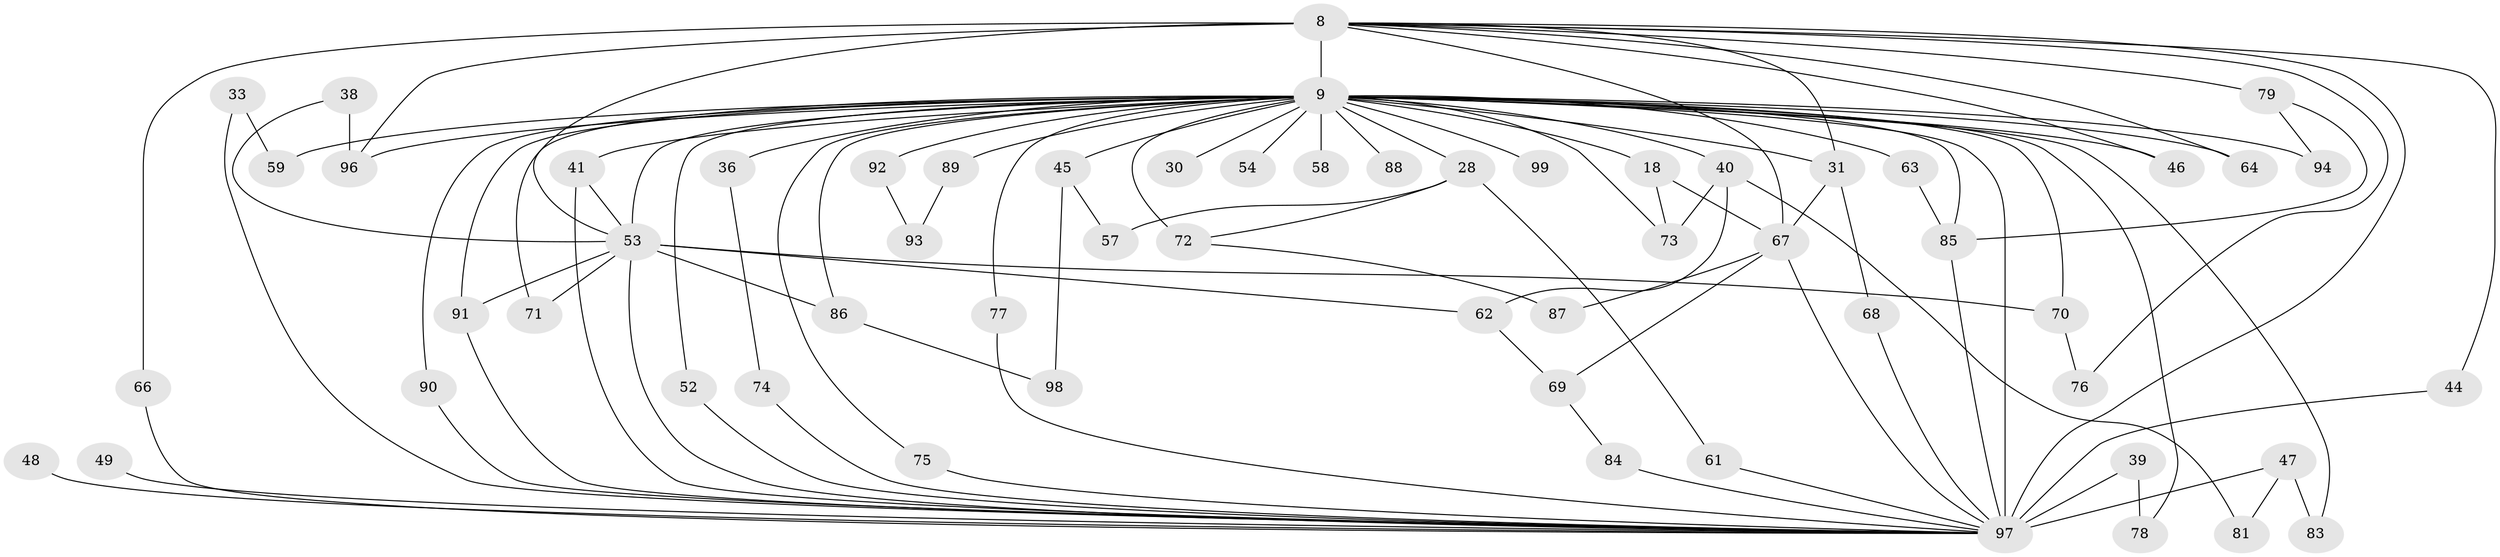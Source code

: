 // original degree distribution, {13: 0.010101010101010102, 29: 0.010101010101010102, 23: 0.010101010101010102, 15: 0.020202020202020204, 20: 0.010101010101010102, 27: 0.010101010101010102, 16: 0.010101010101010102, 26: 0.010101010101010102, 22: 0.010101010101010102, 2: 0.47474747474747475, 3: 0.26262626262626265, 4: 0.12121212121212122, 5: 0.04040404040404041}
// Generated by graph-tools (version 1.1) at 2025/48/03/04/25 21:48:21]
// undirected, 59 vertices, 104 edges
graph export_dot {
graph [start="1"]
  node [color=gray90,style=filled];
  8 [super="+6"];
  9 [super="+2+7"];
  18;
  28;
  30;
  31 [super="+24"];
  33;
  36;
  38;
  39;
  40;
  41 [super="+27"];
  44;
  45;
  46;
  47 [super="+35"];
  48;
  49;
  52;
  53 [super="+12+4"];
  54;
  57;
  58;
  59 [super="+50"];
  61;
  62;
  63 [super="+56"];
  64;
  66;
  67 [super="+51"];
  68;
  69;
  70 [super="+43"];
  71 [super="+20"];
  72 [super="+21+26"];
  73 [super="+65"];
  74;
  75;
  76;
  77;
  78;
  79 [super="+34"];
  81;
  83;
  84;
  85 [super="+25"];
  86 [super="+19"];
  87;
  88;
  89 [super="+82"];
  90;
  91 [super="+32"];
  92;
  93;
  94 [super="+80"];
  96 [super="+95"];
  97 [super="+29+55+60"];
  98;
  99;
  8 -- 9 [weight=8];
  8 -- 44;
  8 -- 64;
  8 -- 76;
  8 -- 79 [weight=2];
  8 -- 66;
  8 -- 46;
  8 -- 31 [weight=2];
  8 -- 96 [weight=2];
  8 -- 53 [weight=5];
  8 -- 97 [weight=4];
  8 -- 67;
  9 -- 18 [weight=2];
  9 -- 30 [weight=2];
  9 -- 54 [weight=2];
  9 -- 58 [weight=2];
  9 -- 70 [weight=2];
  9 -- 73;
  9 -- 75;
  9 -- 88 [weight=2];
  9 -- 89 [weight=3];
  9 -- 90;
  9 -- 96 [weight=3];
  9 -- 97 [weight=15];
  9 -- 99 [weight=2];
  9 -- 64;
  9 -- 71 [weight=2];
  9 -- 72 [weight=4];
  9 -- 77;
  9 -- 83;
  9 -- 28;
  9 -- 31 [weight=2];
  9 -- 40 [weight=2];
  9 -- 52;
  9 -- 63 [weight=2];
  9 -- 59 [weight=4];
  9 -- 78;
  9 -- 86;
  9 -- 92 [weight=2];
  9 -- 94 [weight=2];
  9 -- 36 [weight=2];
  9 -- 45 [weight=2];
  9 -- 46;
  9 -- 53 [weight=9];
  9 -- 85;
  9 -- 41;
  9 -- 91;
  18 -- 67;
  18 -- 73;
  28 -- 57;
  28 -- 61;
  28 -- 72;
  31 -- 68;
  31 -- 67;
  33 -- 59;
  33 -- 97;
  36 -- 74;
  38 -- 96;
  38 -- 53;
  39 -- 78;
  39 -- 97 [weight=2];
  40 -- 62;
  40 -- 81;
  40 -- 73;
  41 -- 97;
  41 -- 53;
  44 -- 97;
  45 -- 57;
  45 -- 98;
  47 -- 81;
  47 -- 83;
  47 -- 97 [weight=3];
  48 -- 97;
  49 -- 97;
  52 -- 97;
  53 -- 70;
  53 -- 71;
  53 -- 62;
  53 -- 97 [weight=5];
  53 -- 86;
  53 -- 91;
  61 -- 97;
  62 -- 69;
  63 -- 85;
  66 -- 97;
  67 -- 69;
  67 -- 97;
  67 -- 87;
  68 -- 97;
  69 -- 84;
  70 -- 76;
  72 -- 87;
  74 -- 97;
  75 -- 97;
  77 -- 97;
  79 -- 94;
  79 -- 85;
  84 -- 97;
  85 -- 97 [weight=2];
  86 -- 98;
  89 -- 93;
  90 -- 97;
  91 -- 97;
  92 -- 93;
}
